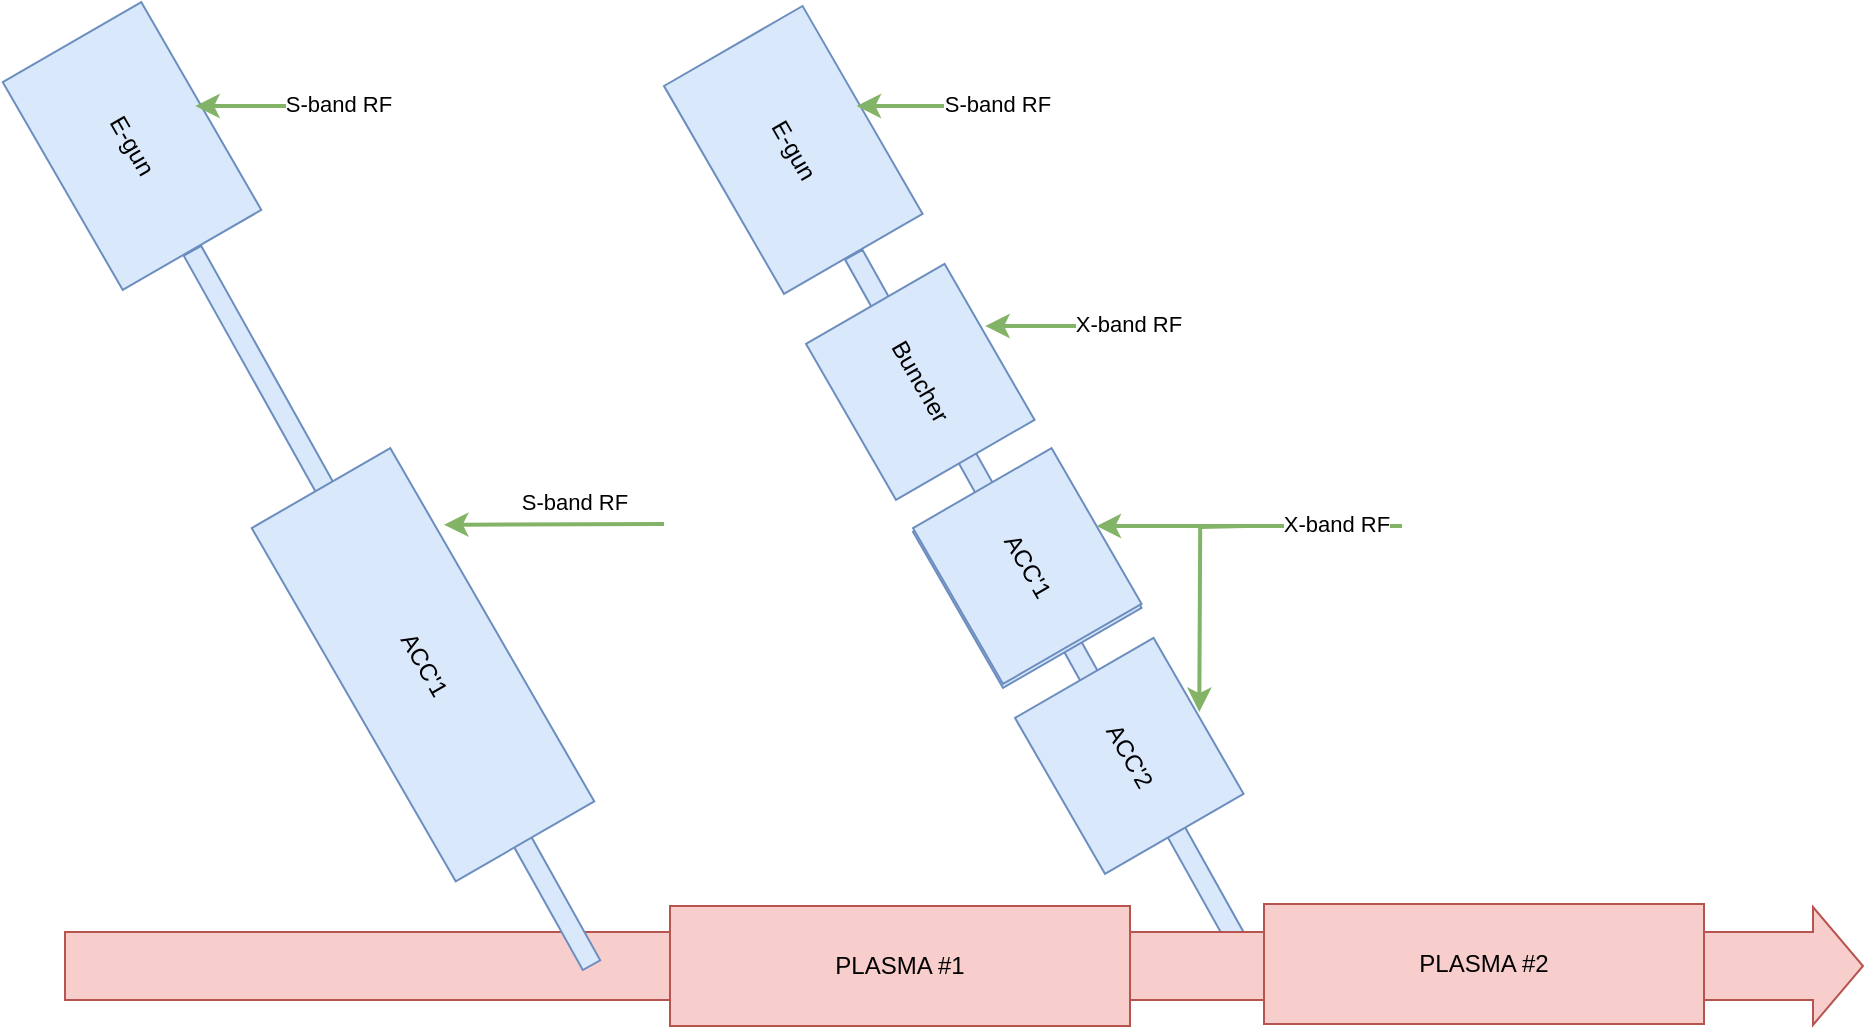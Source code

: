 <mxfile version="22.1.4" type="device">
  <diagram name="Page-1" id="Ta1zVw3n3Kg4nTh30yuE">
    <mxGraphModel dx="1499" dy="1003" grid="1" gridSize="10" guides="1" tooltips="1" connect="1" arrows="1" fold="1" page="1" pageScale="1" pageWidth="850" pageHeight="1100" math="0" shadow="0">
      <root>
        <mxCell id="0" />
        <mxCell id="1" parent="0" />
        <mxCell id="qedzuLV1WojchfPEjpT0-9" value="" style="group" parent="1" vertex="1" connectable="0">
          <mxGeometry x="369.999" y="39.998" width="294.641" height="481.962" as="geometry" />
        </mxCell>
        <mxCell id="qedzuLV1WojchfPEjpT0-10" value="" style="shape=flexArrow;endArrow=none;startArrow=none;html=1;rounded=0;exitX=1;exitY=0.5;exitDx=0;exitDy=0;fillColor=#dae8fc;strokeColor=#6c8ebf;startFill=0;endFill=0;" parent="qedzuLV1WojchfPEjpT0-9" source="qedzuLV1WojchfPEjpT0-11" edge="1">
          <mxGeometry width="100" height="100" relative="1" as="geometry">
            <mxPoint x="284.641" y="321.962" as="sourcePoint" />
            <mxPoint x="294.641" y="481.962" as="targetPoint" />
          </mxGeometry>
        </mxCell>
        <mxCell id="qedzuLV1WojchfPEjpT0-11" value="E-gun" style="rounded=0;whiteSpace=wrap;html=1;fillColor=#dae8fc;strokeColor=#6c8ebf;rotation=60;" parent="qedzuLV1WojchfPEjpT0-9" vertex="1">
          <mxGeometry x="4.641" y="31.962" width="120" height="80" as="geometry" />
        </mxCell>
        <mxCell id="qedzuLV1WojchfPEjpT0-12" value="Buncher" style="rounded=0;whiteSpace=wrap;html=1;fillColor=#dae8fc;strokeColor=#6c8ebf;rotation=60;" parent="qedzuLV1WojchfPEjpT0-9" vertex="1">
          <mxGeometry x="83.141" y="147.962" width="90" height="80" as="geometry" />
        </mxCell>
        <mxCell id="qedzuLV1WojchfPEjpT0-13" value="ACC&#39;1" style="rounded=0;whiteSpace=wrap;html=1;fillColor=#dae8fc;strokeColor=#6c8ebf;rotation=60;" parent="qedzuLV1WojchfPEjpT0-9" vertex="1">
          <mxGeometry x="136.641" y="241.962" width="90" height="80" as="geometry" />
        </mxCell>
        <mxCell id="qedzuLV1WojchfPEjpT0-14" value="ACC&#39;2" style="rounded=0;whiteSpace=wrap;html=1;fillColor=#dae8fc;strokeColor=#6c8ebf;rotation=60;" parent="qedzuLV1WojchfPEjpT0-9" vertex="1">
          <mxGeometry x="187.641" y="334.962" width="90" height="80" as="geometry" />
        </mxCell>
        <mxCell id="qedzuLV1WojchfPEjpT0-25" value="ACC&#39;1" style="rounded=0;whiteSpace=wrap;html=1;fillColor=#dae8fc;strokeColor=#6c8ebf;rotation=60;" parent="qedzuLV1WojchfPEjpT0-9" vertex="1">
          <mxGeometry x="136.641" y="240.002" width="90" height="80" as="geometry" />
        </mxCell>
        <mxCell id="qedzuLV1WojchfPEjpT0-26" value="" style="endArrow=classic;html=1;rounded=0;entryX=0.5;entryY=0;entryDx=0;entryDy=0;fillColor=#d5e8d4;strokeColor=#82b366;strokeWidth=2;" parent="qedzuLV1WojchfPEjpT0-9" edge="1">
          <mxGeometry width="50" height="50" relative="1" as="geometry">
            <mxPoint x="187.641" y="50.002" as="sourcePoint" />
            <mxPoint x="96.282" y="50.002" as="targetPoint" />
          </mxGeometry>
        </mxCell>
        <mxCell id="qedzuLV1WojchfPEjpT0-27" value="S-band RF&amp;nbsp;" style="edgeLabel;html=1;align=center;verticalAlign=middle;resizable=0;points=[];" parent="qedzuLV1WojchfPEjpT0-26" vertex="1" connectable="0">
          <mxGeometry x="-0.562" y="-1" relative="1" as="geometry">
            <mxPoint as="offset" />
          </mxGeometry>
        </mxCell>
        <mxCell id="qedzuLV1WojchfPEjpT0-28" value="" style="endArrow=classic;html=1;rounded=0;entryX=0.5;entryY=0;entryDx=0;entryDy=0;fillColor=#d5e8d4;strokeColor=#82b366;strokeWidth=2;" parent="qedzuLV1WojchfPEjpT0-9" edge="1">
          <mxGeometry width="50" height="50" relative="1" as="geometry">
            <mxPoint x="252.001" y="160.002" as="sourcePoint" />
            <mxPoint x="160.642" y="160.002" as="targetPoint" />
          </mxGeometry>
        </mxCell>
        <mxCell id="qedzuLV1WojchfPEjpT0-29" value="X-band RF" style="edgeLabel;html=1;align=center;verticalAlign=middle;resizable=0;points=[];" parent="qedzuLV1WojchfPEjpT0-28" vertex="1" connectable="0">
          <mxGeometry x="-0.562" y="-1" relative="1" as="geometry">
            <mxPoint as="offset" />
          </mxGeometry>
        </mxCell>
        <mxCell id="qedzuLV1WojchfPEjpT0-30" value="" style="endArrow=classic;html=1;rounded=0;entryX=0.5;entryY=0;entryDx=0;entryDy=0;fillColor=#d5e8d4;strokeColor=#82b366;strokeWidth=2;" parent="qedzuLV1WojchfPEjpT0-9" target="qedzuLV1WojchfPEjpT0-25" edge="1">
          <mxGeometry width="50" height="50" relative="1" as="geometry">
            <mxPoint x="369.001" y="260.002" as="sourcePoint" />
            <mxPoint x="277.642" y="260.002" as="targetPoint" />
          </mxGeometry>
        </mxCell>
        <mxCell id="qedzuLV1WojchfPEjpT0-31" value="X-band RF" style="edgeLabel;html=1;align=center;verticalAlign=middle;resizable=0;points=[];" parent="qedzuLV1WojchfPEjpT0-30" vertex="1" connectable="0">
          <mxGeometry x="-0.562" y="-1" relative="1" as="geometry">
            <mxPoint as="offset" />
          </mxGeometry>
        </mxCell>
        <mxCell id="qedzuLV1WojchfPEjpT0-32" value="" style="endArrow=classic;html=1;rounded=0;entryX=0.5;entryY=0;entryDx=0;entryDy=0;fillColor=#d5e8d4;strokeColor=#82b366;strokeWidth=2;startArrow=none;startFill=0;edgeStyle=orthogonalEdgeStyle;" parent="qedzuLV1WojchfPEjpT0-9" edge="1">
          <mxGeometry width="50" height="50" relative="1" as="geometry">
            <mxPoint x="290.641" y="260.002" as="sourcePoint" />
            <mxPoint x="267.641" y="353.002" as="targetPoint" />
          </mxGeometry>
        </mxCell>
        <mxCell id="qedzuLV1WojchfPEjpT0-7" value="" style="shape=flexArrow;endArrow=classic;html=1;rounded=0;fillColor=#f8cecc;strokeColor=#b85450;endWidth=24;endSize=8;width=34;" parent="1" edge="1">
          <mxGeometry width="50" height="50" relative="1" as="geometry">
            <mxPoint x="70" y="520" as="sourcePoint" />
            <mxPoint x="970" y="520" as="targetPoint" />
          </mxGeometry>
        </mxCell>
        <mxCell id="cFxTWBbHIYw918FJkVRa-1" value="PLASMA #1" style="rounded=0;whiteSpace=wrap;html=1;fillColor=#f8cecc;strokeColor=#b85450;" parent="1" vertex="1">
          <mxGeometry x="373" y="490" width="230" height="60" as="geometry" />
        </mxCell>
        <mxCell id="cFxTWBbHIYw918FJkVRa-5" value="PLASMA #2" style="rounded=0;whiteSpace=wrap;html=1;fillColor=#f8cecc;strokeColor=#b85450;" parent="1" vertex="1">
          <mxGeometry x="670" y="489" width="220" height="60" as="geometry" />
        </mxCell>
        <mxCell id="qedzuLV1WojchfPEjpT0-6" value="" style="shape=flexArrow;endArrow=none;startArrow=none;html=1;rounded=0;exitX=1;exitY=0.5;exitDx=0;exitDy=0;fillColor=#dae8fc;strokeColor=#6c8ebf;startFill=0;endFill=0;" parent="1" source="qedzuLV1WojchfPEjpT0-1" edge="1">
          <mxGeometry width="100" height="100" relative="1" as="geometry">
            <mxPoint x="324" y="360" as="sourcePoint" />
            <mxPoint x="334" y="520" as="targetPoint" />
          </mxGeometry>
        </mxCell>
        <mxCell id="qedzuLV1WojchfPEjpT0-1" value="E-gun" style="rounded=0;whiteSpace=wrap;html=1;fillColor=#dae8fc;strokeColor=#6c8ebf;rotation=60;" parent="1" vertex="1">
          <mxGeometry x="44" y="70" width="120" height="80" as="geometry" />
        </mxCell>
        <mxCell id="qedzuLV1WojchfPEjpT0-3" value="ACC&#39;1" style="rounded=0;whiteSpace=wrap;html=1;fillColor=#dae8fc;strokeColor=#6c8ebf;rotation=60;" parent="1" vertex="1">
          <mxGeometry x="147.5" y="329.36" width="204" height="80" as="geometry" />
        </mxCell>
        <mxCell id="qedzuLV1WojchfPEjpT0-17" value="" style="endArrow=classic;html=1;rounded=0;entryX=0.5;entryY=0;entryDx=0;entryDy=0;fillColor=#d5e8d4;strokeColor=#82b366;strokeWidth=2;" parent="1" edge="1">
          <mxGeometry width="50" height="50" relative="1" as="geometry">
            <mxPoint x="227" y="90" as="sourcePoint" />
            <mxPoint x="135.641" y="90" as="targetPoint" />
          </mxGeometry>
        </mxCell>
        <mxCell id="qedzuLV1WojchfPEjpT0-18" value="S-band RF" style="edgeLabel;html=1;align=center;verticalAlign=middle;resizable=0;points=[];" parent="qedzuLV1WojchfPEjpT0-17" vertex="1" connectable="0">
          <mxGeometry x="-0.562" y="-1" relative="1" as="geometry">
            <mxPoint as="offset" />
          </mxGeometry>
        </mxCell>
        <mxCell id="qedzuLV1WojchfPEjpT0-21" value="" style="endArrow=classic;html=1;rounded=0;entryX=0.5;entryY=0;entryDx=0;entryDy=0;fillColor=#d5e8d4;strokeColor=#82b366;strokeWidth=2;" parent="1" edge="1">
          <mxGeometry width="50" height="50" relative="1" as="geometry">
            <mxPoint x="370" y="299" as="sourcePoint" />
            <mxPoint x="260.001" y="299.36" as="targetPoint" />
            <Array as="points" />
          </mxGeometry>
        </mxCell>
        <mxCell id="qedzuLV1WojchfPEjpT0-22" value="S-band RF" style="edgeLabel;html=1;align=center;verticalAlign=middle;resizable=0;points=[];" parent="qedzuLV1WojchfPEjpT0-21" vertex="1" connectable="0">
          <mxGeometry x="-0.562" y="-1" relative="1" as="geometry">
            <mxPoint x="-21" y="-10" as="offset" />
          </mxGeometry>
        </mxCell>
      </root>
    </mxGraphModel>
  </diagram>
</mxfile>
